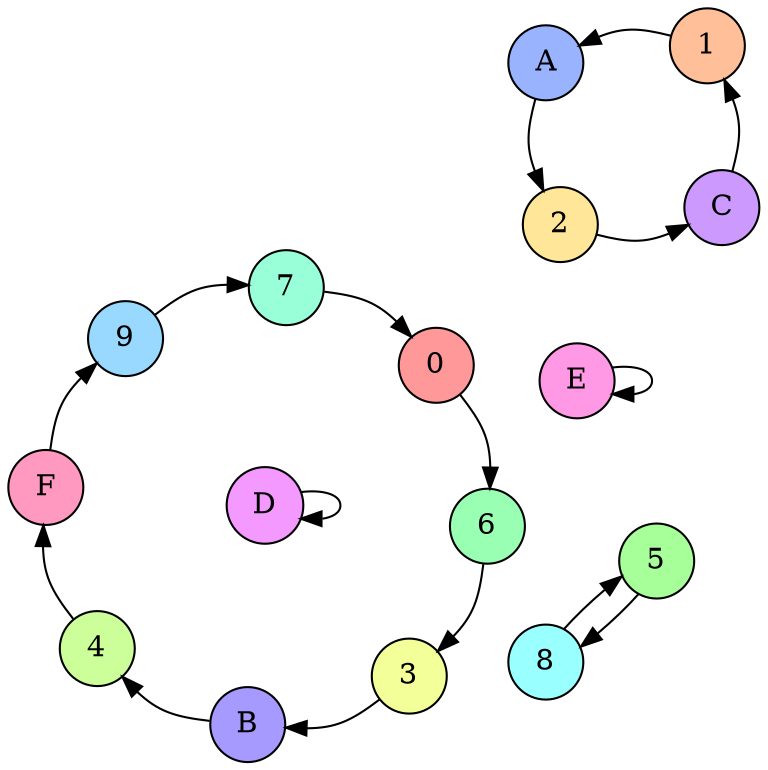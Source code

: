 
digraph G {
    graph [splines=curved; layout=neato; start=95; epsilon=0.001];
    node [style=filled, shape=circle];
    edge [];
    0 [fillcolor="0.0 0.4 1"]; 1 [fillcolor="0.0625 0.4 1"]; 2 [fillcolor="0.125 0.4 1"]; 3 [fillcolor="0.1875 0.4 1"]; 4 [fillcolor="0.25 0.4 1"]; 5 [fillcolor="0.3125 0.4 1"]; 6 [fillcolor="0.375 0.4 1"]; 7 [fillcolor="0.4375 0.4 1"]; 8 [fillcolor="0.5 0.4 1"]; 9 [fillcolor="0.5625 0.4 1"]; A [fillcolor="0.625 0.4 1"]; B [fillcolor="0.6875 0.4 1"]; C [fillcolor="0.75 0.4 1"]; D [fillcolor="0.8125 0.4 1"]; E [fillcolor="0.875 0.4 1"]; F [fillcolor="0.9375 0.4 1"];
    7 -> 0; C -> 1; A -> 2; 6 -> 3; B -> 4; 8 -> 5; 0 -> 6; 9 -> 7; 5 -> 8; F -> 9; 1 -> A; 3 -> B; 2 -> C; D -> D; E -> E; 4 -> F;
}
